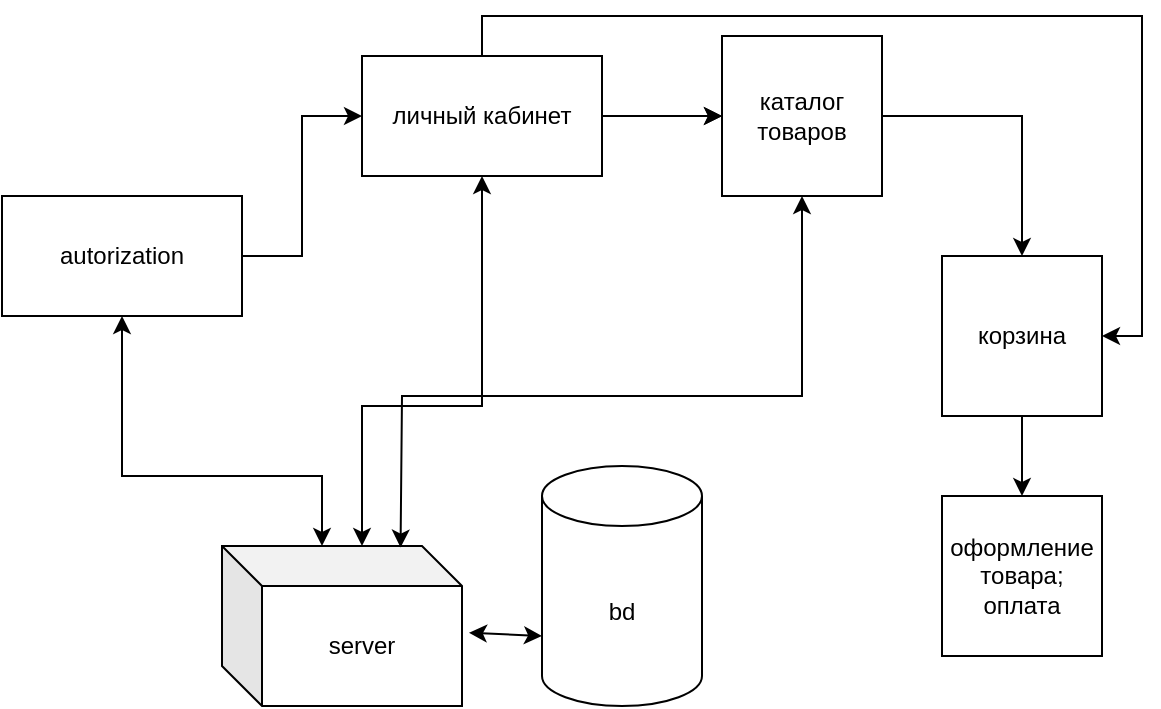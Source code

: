 <mxfile version="24.8.1">
  <diagram name="Страница — 1" id="KcBHEZ8kpfQMKn9dfRhP">
    <mxGraphModel dx="1099" dy="650" grid="1" gridSize="10" guides="1" tooltips="1" connect="1" arrows="1" fold="1" page="1" pageScale="1" pageWidth="827" pageHeight="1169" math="0" shadow="0">
      <root>
        <mxCell id="0" />
        <mxCell id="1" parent="0" />
        <mxCell id="nROdn0nHUEIMlMjey6fp-1" value="autorizatio&lt;span style=&quot;background-color: initial;&quot;&gt;n&lt;/span&gt;" style="rounded=0;whiteSpace=wrap;html=1;" vertex="1" parent="1">
          <mxGeometry x="160" y="260" width="120" height="60" as="geometry" />
        </mxCell>
        <mxCell id="nROdn0nHUEIMlMjey6fp-29" value="" style="edgeStyle=orthogonalEdgeStyle;rounded=0;orthogonalLoop=1;jettySize=auto;html=1;" edge="1" parent="1" source="nROdn0nHUEIMlMjey6fp-4" target="nROdn0nHUEIMlMjey6fp-27">
          <mxGeometry relative="1" as="geometry" />
        </mxCell>
        <mxCell id="nROdn0nHUEIMlMjey6fp-36" style="edgeStyle=orthogonalEdgeStyle;rounded=0;orthogonalLoop=1;jettySize=auto;html=1;exitX=0.5;exitY=0;exitDx=0;exitDy=0;entryX=1;entryY=0.5;entryDx=0;entryDy=0;" edge="1" parent="1" source="nROdn0nHUEIMlMjey6fp-4" target="nROdn0nHUEIMlMjey6fp-28">
          <mxGeometry relative="1" as="geometry">
            <mxPoint x="400.167" y="100" as="targetPoint" />
          </mxGeometry>
        </mxCell>
        <mxCell id="nROdn0nHUEIMlMjey6fp-4" value="личный кабинет" style="rounded=0;whiteSpace=wrap;html=1;" vertex="1" parent="1">
          <mxGeometry x="340" y="190" width="120" height="60" as="geometry" />
        </mxCell>
        <mxCell id="nROdn0nHUEIMlMjey6fp-7" value="" style="endArrow=classic;html=1;rounded=0;exitX=1;exitY=0.5;exitDx=0;exitDy=0;entryX=0;entryY=0.5;entryDx=0;entryDy=0;" edge="1" parent="1" source="nROdn0nHUEIMlMjey6fp-1" target="nROdn0nHUEIMlMjey6fp-4">
          <mxGeometry width="50" height="50" relative="1" as="geometry">
            <mxPoint x="310" y="305" as="sourcePoint" />
            <mxPoint x="360" y="255" as="targetPoint" />
            <Array as="points">
              <mxPoint x="310" y="290" />
              <mxPoint x="310" y="220" />
            </Array>
          </mxGeometry>
        </mxCell>
        <mxCell id="nROdn0nHUEIMlMjey6fp-8" value="bd" style="shape=cylinder3;whiteSpace=wrap;html=1;boundedLbl=1;backgroundOutline=1;size=15;" vertex="1" parent="1">
          <mxGeometry x="430" y="395" width="80" height="120" as="geometry" />
        </mxCell>
        <mxCell id="nROdn0nHUEIMlMjey6fp-9" value="server" style="shape=cube;whiteSpace=wrap;html=1;boundedLbl=1;backgroundOutline=1;darkOpacity=0.05;darkOpacity2=0.1;" vertex="1" parent="1">
          <mxGeometry x="270" y="435" width="120" height="80" as="geometry" />
        </mxCell>
        <mxCell id="nROdn0nHUEIMlMjey6fp-12" value="" style="endArrow=classic;startArrow=classic;html=1;rounded=0;entryX=0.5;entryY=1;entryDx=0;entryDy=0;exitX=0;exitY=0;exitDx=50;exitDy=0;exitPerimeter=0;" edge="1" parent="1" source="nROdn0nHUEIMlMjey6fp-9" target="nROdn0nHUEIMlMjey6fp-1">
          <mxGeometry width="50" height="50" relative="1" as="geometry">
            <mxPoint x="390" y="430" as="sourcePoint" />
            <mxPoint x="440" y="380" as="targetPoint" />
            <Array as="points">
              <mxPoint x="320" y="400" />
              <mxPoint x="220" y="400" />
            </Array>
          </mxGeometry>
        </mxCell>
        <mxCell id="nROdn0nHUEIMlMjey6fp-13" value="" style="endArrow=classic;startArrow=classic;html=1;rounded=0;entryX=0.5;entryY=1;entryDx=0;entryDy=0;" edge="1" parent="1" target="nROdn0nHUEIMlMjey6fp-4">
          <mxGeometry width="50" height="50" relative="1" as="geometry">
            <mxPoint x="340" y="435" as="sourcePoint" />
            <mxPoint x="400" y="365" as="targetPoint" />
            <Array as="points">
              <mxPoint x="340" y="365" />
              <mxPoint x="400" y="365" />
            </Array>
          </mxGeometry>
        </mxCell>
        <mxCell id="nROdn0nHUEIMlMjey6fp-14" value="" style="endArrow=classic;html=1;rounded=0;" edge="1" parent="1">
          <mxGeometry width="50" height="50" relative="1" as="geometry">
            <mxPoint x="460" y="220" as="sourcePoint" />
            <mxPoint x="520" y="220" as="targetPoint" />
          </mxGeometry>
        </mxCell>
        <mxCell id="nROdn0nHUEIMlMjey6fp-27" value="каталог товаров" style="whiteSpace=wrap;html=1;aspect=fixed;" vertex="1" parent="1">
          <mxGeometry x="520" y="180" width="80" height="80" as="geometry" />
        </mxCell>
        <mxCell id="nROdn0nHUEIMlMjey6fp-28" value="корзина" style="whiteSpace=wrap;html=1;aspect=fixed;" vertex="1" parent="1">
          <mxGeometry x="630" y="290" width="80" height="80" as="geometry" />
        </mxCell>
        <mxCell id="nROdn0nHUEIMlMjey6fp-30" value="" style="endArrow=classic;html=1;rounded=0;entryX=0.5;entryY=0;entryDx=0;entryDy=0;exitX=1;exitY=0.5;exitDx=0;exitDy=0;" edge="1" parent="1" source="nROdn0nHUEIMlMjey6fp-27" target="nROdn0nHUEIMlMjey6fp-28">
          <mxGeometry width="50" height="50" relative="1" as="geometry">
            <mxPoint x="610" y="220" as="sourcePoint" />
            <mxPoint x="670" y="219.58" as="targetPoint" />
            <Array as="points">
              <mxPoint x="670" y="220" />
            </Array>
          </mxGeometry>
        </mxCell>
        <mxCell id="nROdn0nHUEIMlMjey6fp-31" value="оформление товара; оплата" style="whiteSpace=wrap;html=1;aspect=fixed;" vertex="1" parent="1">
          <mxGeometry x="630" y="410" width="80" height="80" as="geometry" />
        </mxCell>
        <mxCell id="nROdn0nHUEIMlMjey6fp-32" value="" style="endArrow=classic;html=1;rounded=0;entryX=0.5;entryY=0;entryDx=0;entryDy=0;exitX=0.5;exitY=1;exitDx=0;exitDy=0;" edge="1" parent="1" source="nROdn0nHUEIMlMjey6fp-28" target="nROdn0nHUEIMlMjey6fp-31">
          <mxGeometry width="50" height="50" relative="1" as="geometry">
            <mxPoint x="530" y="370" as="sourcePoint" />
            <mxPoint x="580" y="320" as="targetPoint" />
            <Array as="points" />
          </mxGeometry>
        </mxCell>
        <mxCell id="nROdn0nHUEIMlMjey6fp-33" value="" style="endArrow=classic;startArrow=classic;html=1;rounded=0;exitX=1.029;exitY=0.542;exitDx=0;exitDy=0;exitPerimeter=0;" edge="1" parent="1" source="nROdn0nHUEIMlMjey6fp-9">
          <mxGeometry width="50" height="50" relative="1" as="geometry">
            <mxPoint x="400" y="470" as="sourcePoint" />
            <mxPoint x="430" y="480" as="targetPoint" />
          </mxGeometry>
        </mxCell>
        <mxCell id="nROdn0nHUEIMlMjey6fp-35" value="" style="endArrow=classic;startArrow=classic;html=1;rounded=0;entryX=0.5;entryY=1;entryDx=0;entryDy=0;exitX=0.744;exitY=0.01;exitDx=0;exitDy=0;exitPerimeter=0;" edge="1" parent="1" source="nROdn0nHUEIMlMjey6fp-9" target="nROdn0nHUEIMlMjey6fp-27">
          <mxGeometry width="50" height="50" relative="1" as="geometry">
            <mxPoint x="360" y="430" as="sourcePoint" />
            <mxPoint x="580" y="320" as="targetPoint" />
            <Array as="points">
              <mxPoint x="360" y="360" />
              <mxPoint x="560" y="360" />
            </Array>
          </mxGeometry>
        </mxCell>
      </root>
    </mxGraphModel>
  </diagram>
</mxfile>
